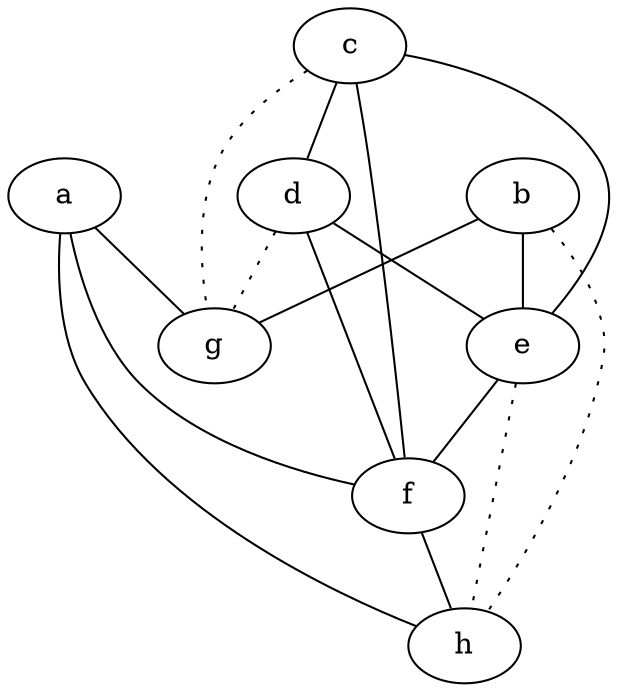 graph {
a -- f;
a -- g;
a -- h;
b -- e;
b -- g;
b -- h [style=dotted];
c -- d;
c -- e;
c -- f;
c -- g [style=dotted];
d -- e;
d -- f;
d -- g [style=dotted];
e -- f;
e -- h [style=dotted];
f -- h;
}
